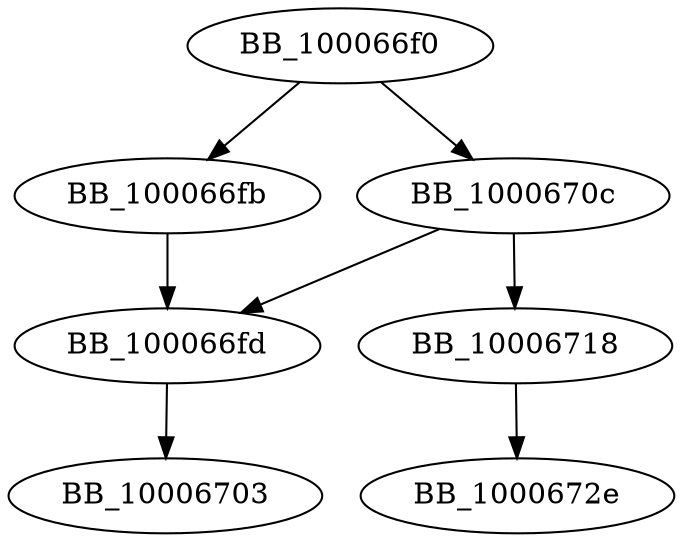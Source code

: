 DiGraph sub_100066F0{
BB_100066f0->BB_100066fb
BB_100066f0->BB_1000670c
BB_100066fb->BB_100066fd
BB_100066fd->BB_10006703
BB_1000670c->BB_100066fd
BB_1000670c->BB_10006718
BB_10006718->BB_1000672e
}
